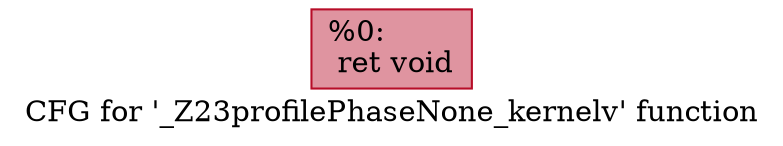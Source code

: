 digraph "CFG for '_Z23profilePhaseNone_kernelv' function" {
	label="CFG for '_Z23profilePhaseNone_kernelv' function";

	Node0x4a5a1f0 [shape=record,color="#b70d28ff", style=filled, fillcolor="#b70d2870",label="{%0:\l  ret void\l}"];
}
